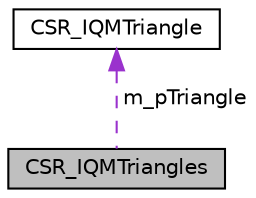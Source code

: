 digraph "CSR_IQMTriangles"
{
 // LATEX_PDF_SIZE
  edge [fontname="Helvetica",fontsize="10",labelfontname="Helvetica",labelfontsize="10"];
  node [fontname="Helvetica",fontsize="10",shape=record];
  Node1 [label="CSR_IQMTriangles",height=0.2,width=0.4,color="black", fillcolor="grey75", style="filled", fontcolor="black",tooltip=" "];
  Node2 -> Node1 [dir="back",color="darkorchid3",fontsize="10",style="dashed",label=" m_pTriangle" ,fontname="Helvetica"];
  Node2 [label="CSR_IQMTriangle",height=0.2,width=0.4,color="black", fillcolor="white", style="filled",URL="$struct_c_s_r___i_q_m_triangle.html",tooltip=" "];
}
